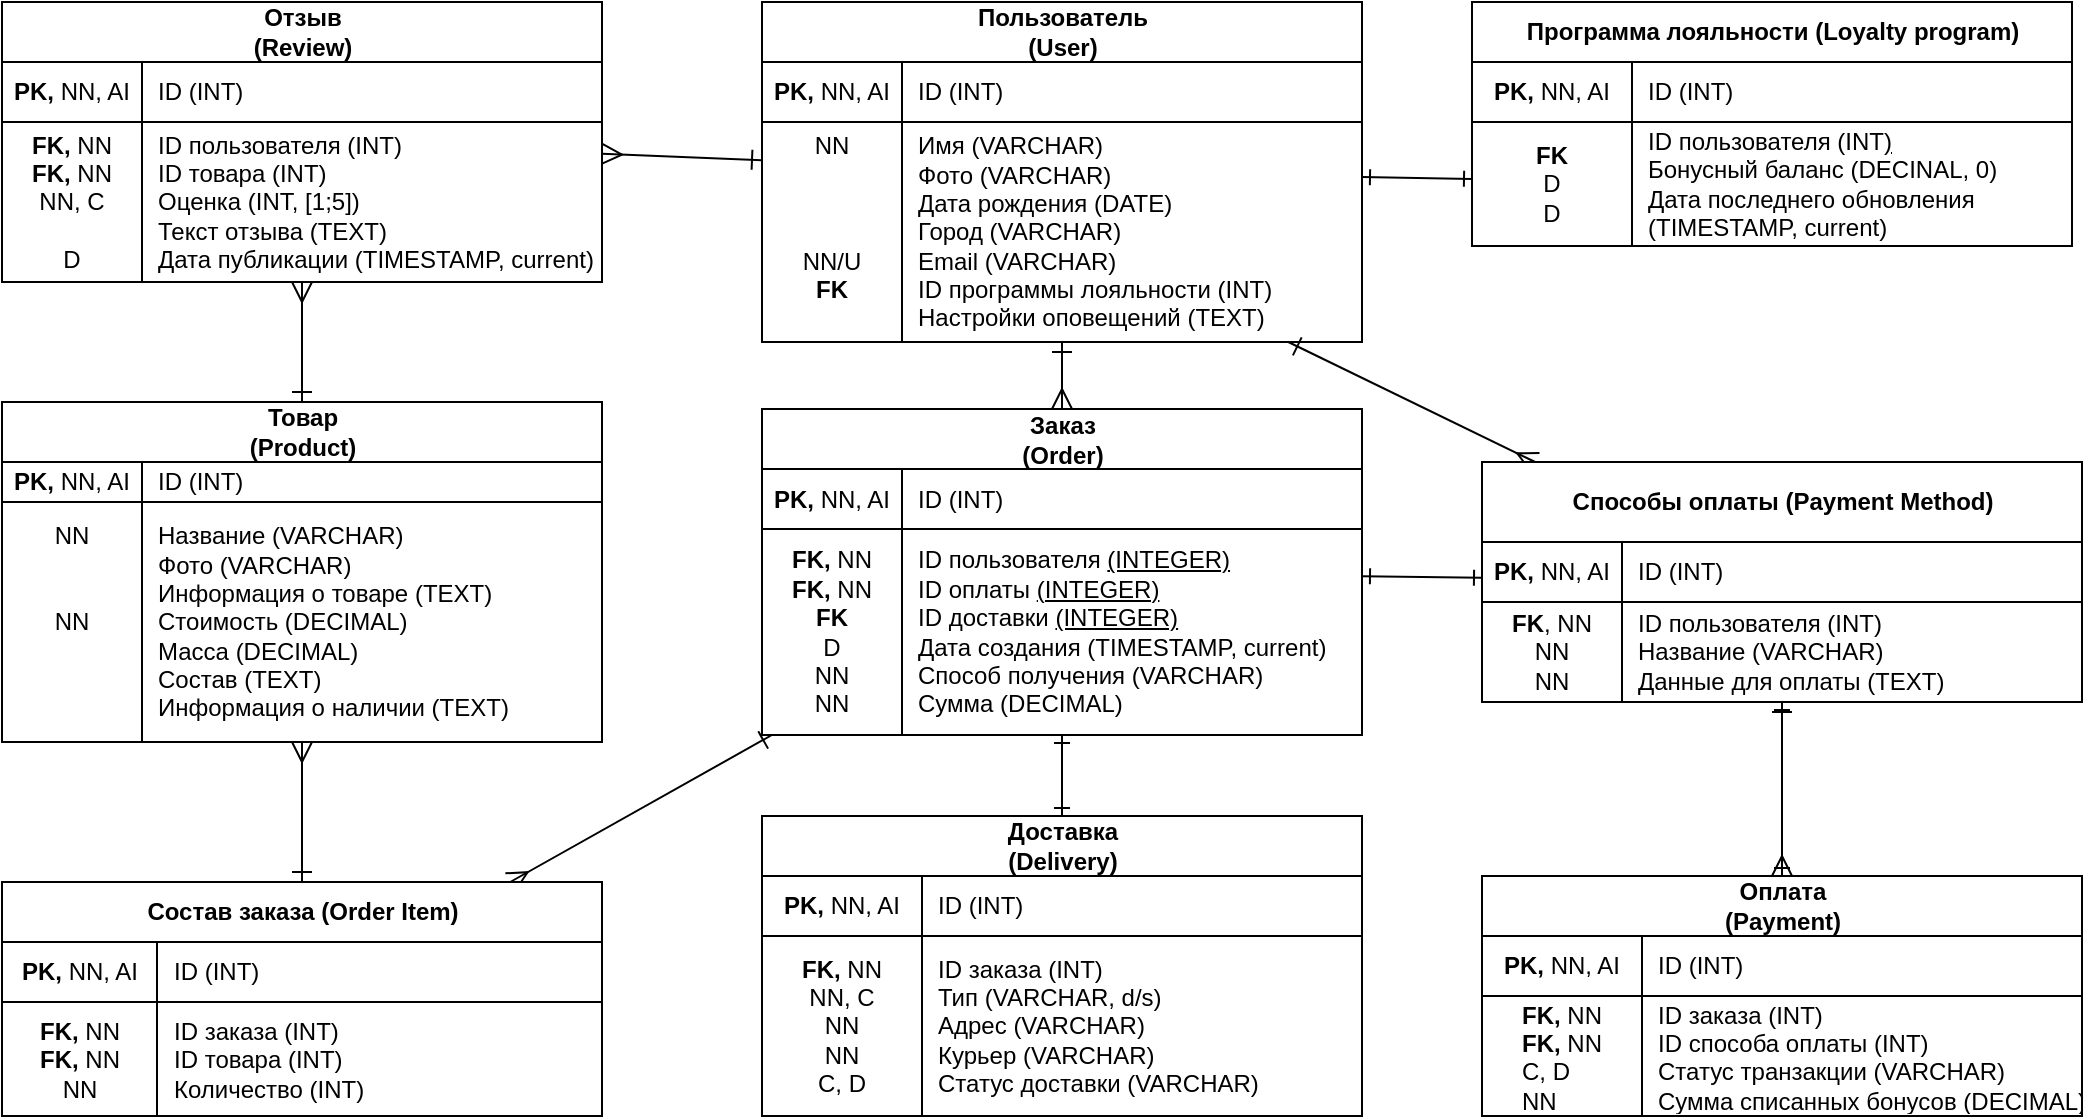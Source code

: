 <mxfile version="26.0.14">
  <diagram name="Page-1" id="PA6goV8-cNR6Mvob7BMG">
    <mxGraphModel dx="1407" dy="1812" grid="1" gridSize="10" guides="1" tooltips="1" connect="1" arrows="1" fold="1" page="1" pageScale="1" pageWidth="850" pageHeight="1100" math="0" shadow="0">
      <root>
        <mxCell id="0" />
        <mxCell id="1" parent="0" />
        <mxCell id="i-CCy0--mV5obR6uH1pO-1" style="rounded=0;orthogonalLoop=1;jettySize=auto;html=1;fontSize=12;startArrow=ERone;startFill=0;endArrow=ERone;endFill=0;" parent="1" source="i-CCy0--mV5obR6uH1pO-29" target="i-CCy0--mV5obR6uH1pO-47" edge="1">
          <mxGeometry relative="1" as="geometry" />
        </mxCell>
        <mxCell id="i-CCy0--mV5obR6uH1pO-2" style="edgeStyle=none;curved=1;rounded=0;orthogonalLoop=1;jettySize=auto;html=1;fontSize=12;startSize=8;endSize=8;startArrow=ERone;startFill=0;endArrow=ERmany;endFill=0;" parent="1" source="i-CCy0--mV5obR6uH1pO-33" target="i-CCy0--mV5obR6uH1pO-103" edge="1">
          <mxGeometry relative="1" as="geometry">
            <mxPoint x="655" y="-2" as="targetPoint" />
          </mxGeometry>
        </mxCell>
        <mxCell id="i-CCy0--mV5obR6uH1pO-21" style="edgeStyle=none;curved=1;rounded=0;orthogonalLoop=1;jettySize=auto;html=1;fontSize=12;startSize=8;endSize=8;startArrow=ERone;startFill=0;endArrow=ERmany;endFill=0;" parent="1" source="i-CCy0--mV5obR6uH1pO-29" target="i-CCy0--mV5obR6uH1pO-110" edge="1">
          <mxGeometry relative="1" as="geometry">
            <mxPoint x="530" y="-30" as="sourcePoint" />
            <mxPoint x="393" y="-87" as="targetPoint" />
          </mxGeometry>
        </mxCell>
        <mxCell id="i-CCy0--mV5obR6uH1pO-22" style="edgeStyle=none;curved=1;rounded=0;orthogonalLoop=1;jettySize=auto;html=1;fontSize=12;startSize=8;endSize=8;startArrow=ERone;startFill=0;endArrow=ERmany;endFill=0;" parent="1" source="i-CCy0--mV5obR6uH1pO-33" target="i-CCy0--mV5obR6uH1pO-56" edge="1">
          <mxGeometry relative="1" as="geometry">
            <mxPoint x="536" y="18" as="sourcePoint" />
            <mxPoint x="639" y="63" as="targetPoint" />
          </mxGeometry>
        </mxCell>
        <mxCell id="i-CCy0--mV5obR6uH1pO-23" style="edgeStyle=none;curved=1;rounded=0;orthogonalLoop=1;jettySize=auto;html=1;fontSize=12;startSize=8;endSize=8;startArrow=ERone;startFill=0;endArrow=ERmany;endFill=0;" parent="1" source="i-CCy0--mV5obR6uH1pO-82" target="i-CCy0--mV5obR6uH1pO-117" edge="1">
          <mxGeometry relative="1" as="geometry">
            <mxPoint x="492" y="4" as="sourcePoint" />
            <mxPoint x="672" y="141" as="targetPoint" />
          </mxGeometry>
        </mxCell>
        <mxCell id="i-CCy0--mV5obR6uH1pO-24" style="edgeStyle=none;curved=1;rounded=0;orthogonalLoop=1;jettySize=auto;html=1;fontSize=12;startSize=8;endSize=8;startArrow=ERone;startFill=0;endArrow=ERmany;endFill=0;" parent="1" source="i-CCy0--mV5obR6uH1pO-117" target="i-CCy0--mV5obR6uH1pO-110" edge="1">
          <mxGeometry relative="1" as="geometry">
            <mxPoint x="442.5" y="-37" as="sourcePoint" />
            <mxPoint x="622.5" y="100" as="targetPoint" />
          </mxGeometry>
        </mxCell>
        <mxCell id="i-CCy0--mV5obR6uH1pO-25" style="edgeStyle=none;curved=1;rounded=0;orthogonalLoop=1;jettySize=auto;html=1;fontSize=12;startSize=8;endSize=8;startArrow=ERone;startFill=0;endArrow=ERmany;endFill=0;" parent="1" source="i-CCy0--mV5obR6uH1pO-103" target="i-CCy0--mV5obR6uH1pO-82" edge="1">
          <mxGeometry relative="1" as="geometry">
            <mxPoint x="507" y="92" as="sourcePoint" />
            <mxPoint x="687" y="229" as="targetPoint" />
          </mxGeometry>
        </mxCell>
        <mxCell id="i-CCy0--mV5obR6uH1pO-26" style="rounded=0;orthogonalLoop=1;jettySize=auto;html=1;fontSize=12;startArrow=ERone;startFill=0;endArrow=ERone;endFill=0;" parent="1" source="i-CCy0--mV5obR6uH1pO-56" target="i-CCy0--mV5obR6uH1pO-103" edge="1">
          <mxGeometry relative="1" as="geometry">
            <mxPoint x="532" y="110.58" as="sourcePoint" />
            <mxPoint x="590" y="110.58" as="targetPoint" />
          </mxGeometry>
        </mxCell>
        <mxCell id="i-CCy0--mV5obR6uH1pO-27" style="rounded=0;orthogonalLoop=1;jettySize=auto;html=1;fontSize=12;startArrow=ERone;startFill=0;endArrow=ERone;endFill=0;" parent="1" source="i-CCy0--mV5obR6uH1pO-103" target="i-CCy0--mV5obR6uH1pO-89" edge="1">
          <mxGeometry relative="1" as="geometry">
            <mxPoint x="872" y="31" as="sourcePoint" />
            <mxPoint x="930" y="31" as="targetPoint" />
          </mxGeometry>
        </mxCell>
        <mxCell id="i-CCy0--mV5obR6uH1pO-28" style="edgeStyle=none;curved=1;rounded=0;orthogonalLoop=1;jettySize=auto;html=1;fontSize=12;startSize=8;endSize=8;startArrow=ERone;startFill=0;endArrow=ERmany;endFill=0;" parent="1" source="i-CCy0--mV5obR6uH1pO-56" target="i-CCy0--mV5obR6uH1pO-96" edge="1">
          <mxGeometry relative="1" as="geometry">
            <mxPoint x="495" y="170" as="sourcePoint" />
            <mxPoint x="675" y="307" as="targetPoint" />
          </mxGeometry>
        </mxCell>
        <mxCell id="i-CCy0--mV5obR6uH1pO-29" value="&lt;span style=&quot;white-space: normal;&quot;&gt;Пользователь (User)&lt;/span&gt;" style="shape=table;startSize=30;container=1;collapsible=1;childLayout=tableLayout;fixedRows=1;rowLines=0;fontStyle=1;align=center;resizeLast=1;html=1;" parent="1" vertex="1">
          <mxGeometry x="480" y="-380" width="300" height="170" as="geometry">
            <mxRectangle x="500" y="-250" width="160" height="30" as="alternateBounds" />
          </mxGeometry>
        </mxCell>
        <mxCell id="i-CCy0--mV5obR6uH1pO-30" value="" style="shape=tableRow;horizontal=0;startSize=0;swimlaneHead=0;swimlaneBody=0;fillColor=none;collapsible=0;dropTarget=0;points=[[0,0.5],[1,0.5]];portConstraint=eastwest;top=0;left=0;right=0;bottom=1;" parent="i-CCy0--mV5obR6uH1pO-29" vertex="1">
          <mxGeometry y="30" width="300" height="30" as="geometry" />
        </mxCell>
        <mxCell id="i-CCy0--mV5obR6uH1pO-31" value="PK,&amp;nbsp;&lt;span style=&quot;font-weight: 400;&quot;&gt;NN, AI&lt;/span&gt;" style="shape=partialRectangle;connectable=0;fillColor=none;top=0;left=0;bottom=0;right=0;fontStyle=1;overflow=hidden;whiteSpace=wrap;html=1;" parent="i-CCy0--mV5obR6uH1pO-30" vertex="1">
          <mxGeometry width="70" height="30" as="geometry">
            <mxRectangle width="70" height="30" as="alternateBounds" />
          </mxGeometry>
        </mxCell>
        <mxCell id="i-CCy0--mV5obR6uH1pO-32" value="&lt;span style=&quot;font-weight: 400; white-space: nowrap;&quot;&gt;ID (INT)&lt;/span&gt;" style="shape=partialRectangle;connectable=0;fillColor=none;top=0;left=0;bottom=0;right=0;align=left;spacingLeft=6;fontStyle=1;overflow=hidden;whiteSpace=wrap;html=1;" parent="i-CCy0--mV5obR6uH1pO-30" vertex="1">
          <mxGeometry x="70" width="230" height="30" as="geometry">
            <mxRectangle width="230" height="30" as="alternateBounds" />
          </mxGeometry>
        </mxCell>
        <mxCell id="i-CCy0--mV5obR6uH1pO-33" value="" style="shape=tableRow;horizontal=0;startSize=0;swimlaneHead=0;swimlaneBody=0;fillColor=none;collapsible=0;dropTarget=0;points=[[0,0.5],[1,0.5]];portConstraint=eastwest;top=0;left=0;right=0;bottom=0;" parent="i-CCy0--mV5obR6uH1pO-29" vertex="1">
          <mxGeometry y="60" width="300" height="110" as="geometry" />
        </mxCell>
        <mxCell id="i-CCy0--mV5obR6uH1pO-34" value="&lt;div&gt;NN&lt;/div&gt;&lt;div&gt;&lt;br&gt;&lt;/div&gt;&lt;div&gt;&lt;br&gt;&lt;/div&gt;&lt;div&gt;&lt;br&gt;&lt;/div&gt;&lt;div&gt;NN/U&lt;/div&gt;&lt;div&gt;&lt;b&gt;FK&lt;/b&gt;&lt;/div&gt;&lt;div&gt;&lt;br&gt;&lt;/div&gt;" style="shape=partialRectangle;connectable=0;fillColor=none;top=0;left=0;bottom=0;right=0;editable=1;overflow=hidden;whiteSpace=wrap;html=1;" parent="i-CCy0--mV5obR6uH1pO-33" vertex="1">
          <mxGeometry width="70" height="110" as="geometry">
            <mxRectangle width="70" height="110" as="alternateBounds" />
          </mxGeometry>
        </mxCell>
        <mxCell id="i-CCy0--mV5obR6uH1pO-35" value="&lt;div style=&quot;white-space: nowrap;&quot;&gt;Имя (VARCHAR)&lt;/div&gt;&lt;div style=&quot;white-space: nowrap;&quot;&gt;Фото (VARCHAR)&lt;/div&gt;&lt;div style=&quot;white-space: nowrap;&quot;&gt;Дата рождения (DATE)&lt;/div&gt;&lt;div style=&quot;white-space: nowrap;&quot;&gt;Город (VARCHAR)&lt;/div&gt;&lt;div style=&quot;white-space: nowrap;&quot;&gt;Email (VARCHAR)&lt;/div&gt;&lt;div style=&quot;white-space: nowrap;&quot;&gt;ID программы лояльности (INT)&lt;/div&gt;&lt;div style=&quot;white-space: nowrap;&quot;&gt;Настройки оповещений (TEXT)&lt;br&gt;&lt;/div&gt;" style="shape=partialRectangle;connectable=0;fillColor=none;top=0;left=0;bottom=0;right=0;align=left;spacingLeft=6;overflow=hidden;whiteSpace=wrap;html=1;" parent="i-CCy0--mV5obR6uH1pO-33" vertex="1">
          <mxGeometry x="70" width="230" height="110" as="geometry">
            <mxRectangle width="230" height="110" as="alternateBounds" />
          </mxGeometry>
        </mxCell>
        <mxCell id="i-CCy0--mV5obR6uH1pO-43" value="&lt;b&gt;Программа лояльности (Loyalty program)&lt;/b&gt;" style="shape=table;startSize=30;container=1;collapsible=1;childLayout=tableLayout;fixedRows=1;rowLines=0;align=center;resizeLast=1;html=1;" parent="1" vertex="1">
          <mxGeometry x="835" y="-380" width="300" height="122" as="geometry">
            <mxRectangle x="750" y="-340" width="290" height="30" as="alternateBounds" />
          </mxGeometry>
        </mxCell>
        <mxCell id="i-CCy0--mV5obR6uH1pO-44" value="" style="shape=tableRow;horizontal=0;startSize=0;swimlaneHead=0;swimlaneBody=0;fillColor=none;collapsible=0;dropTarget=0;points=[[0,0.5],[1,0.5]];portConstraint=eastwest;top=0;left=0;right=0;bottom=1;" parent="i-CCy0--mV5obR6uH1pO-43" vertex="1">
          <mxGeometry y="30" width="300" height="30" as="geometry" />
        </mxCell>
        <mxCell id="i-CCy0--mV5obR6uH1pO-45" value="PK,&amp;nbsp;&lt;span style=&quot;font-weight: 400;&quot;&gt;NN, AI&lt;/span&gt;" style="shape=partialRectangle;connectable=0;fillColor=none;top=0;left=0;bottom=0;right=0;fontStyle=1;overflow=hidden;whiteSpace=wrap;html=1;" parent="i-CCy0--mV5obR6uH1pO-44" vertex="1">
          <mxGeometry width="80.0" height="30" as="geometry">
            <mxRectangle width="80.0" height="30" as="alternateBounds" />
          </mxGeometry>
        </mxCell>
        <mxCell id="i-CCy0--mV5obR6uH1pO-46" value="&lt;span style=&quot;font-weight: 400; white-space: nowrap;&quot;&gt;ID (INT)&lt;/span&gt;" style="shape=partialRectangle;connectable=0;fillColor=none;top=0;left=0;bottom=0;right=0;align=left;spacingLeft=6;fontStyle=1;overflow=hidden;whiteSpace=wrap;html=1;" parent="i-CCy0--mV5obR6uH1pO-44" vertex="1">
          <mxGeometry x="80.0" width="220.0" height="30" as="geometry">
            <mxRectangle width="220.0" height="30" as="alternateBounds" />
          </mxGeometry>
        </mxCell>
        <mxCell id="i-CCy0--mV5obR6uH1pO-47" value="" style="shape=tableRow;horizontal=0;startSize=0;swimlaneHead=0;swimlaneBody=0;fillColor=none;collapsible=0;dropTarget=0;points=[[0,0.5],[1,0.5]];portConstraint=eastwest;top=0;left=0;right=0;bottom=0;" parent="i-CCy0--mV5obR6uH1pO-43" vertex="1">
          <mxGeometry y="60" width="300" height="62" as="geometry" />
        </mxCell>
        <mxCell id="i-CCy0--mV5obR6uH1pO-48" value="&lt;b&gt;FK&lt;/b&gt;&lt;div&gt;D&lt;/div&gt;&lt;div&gt;D&lt;/div&gt;" style="shape=partialRectangle;connectable=0;fillColor=none;top=0;left=0;bottom=0;right=0;editable=1;overflow=hidden;whiteSpace=wrap;html=1;" parent="i-CCy0--mV5obR6uH1pO-47" vertex="1">
          <mxGeometry width="80.0" height="62" as="geometry">
            <mxRectangle width="80.0" height="62" as="alternateBounds" />
          </mxGeometry>
        </mxCell>
        <mxCell id="i-CCy0--mV5obR6uH1pO-49" value="&lt;span style=&quot;white-space: nowrap;&quot;&gt;ID пользователя&amp;nbsp;&lt;/span&gt;&lt;span style=&quot;white-space: nowrap;&quot;&gt;(INT&lt;/span&gt;&lt;span style=&quot;white-space: nowrap; text-decoration: underline;&quot;&gt;)&lt;/span&gt;&lt;br style=&quot;white-space: nowrap;&quot;&gt;&lt;span style=&quot;white-space: nowrap;&quot;&gt;Бонусный баланс (DECINAL, 0)&lt;/span&gt;&lt;br style=&quot;white-space: nowrap;&quot;&gt;&lt;span style=&quot;white-space: nowrap;&quot;&gt;Дата последнего обновления&amp;nbsp;&lt;/span&gt;&lt;div&gt;&lt;span style=&quot;white-space: nowrap;&quot;&gt;(TIMESTAMP&lt;/span&gt;&lt;span style=&quot;white-space: nowrap;&quot;&gt;, current)&lt;/span&gt;&lt;/div&gt;" style="shape=partialRectangle;connectable=0;fillColor=none;top=0;left=0;bottom=0;right=0;align=left;spacingLeft=6;overflow=hidden;whiteSpace=wrap;html=1;" parent="i-CCy0--mV5obR6uH1pO-47" vertex="1">
          <mxGeometry x="80.0" width="220.0" height="62" as="geometry">
            <mxRectangle width="220.0" height="62" as="alternateBounds" />
          </mxGeometry>
        </mxCell>
        <mxCell id="i-CCy0--mV5obR6uH1pO-82" value="&lt;b&gt;Состав заказа (Order Item)&lt;/b&gt;" style="shape=table;startSize=30;container=1;collapsible=1;childLayout=tableLayout;fixedRows=1;rowLines=0;align=center;resizeLast=1;html=1;fontStyle=0" parent="1" vertex="1">
          <mxGeometry x="100" y="60" width="300" height="117" as="geometry">
            <mxRectangle x="232.5" y="233" width="200" height="30" as="alternateBounds" />
          </mxGeometry>
        </mxCell>
        <mxCell id="i-CCy0--mV5obR6uH1pO-83" value="" style="shape=tableRow;horizontal=0;startSize=0;swimlaneHead=0;swimlaneBody=0;fillColor=none;collapsible=0;dropTarget=0;points=[[0,0.5],[1,0.5]];portConstraint=eastwest;top=0;left=0;right=0;bottom=1;" parent="i-CCy0--mV5obR6uH1pO-82" vertex="1">
          <mxGeometry y="30" width="300" height="30" as="geometry" />
        </mxCell>
        <mxCell id="i-CCy0--mV5obR6uH1pO-84" value="PK, &lt;span style=&quot;font-weight: normal;&quot;&gt;NN, AI&lt;/span&gt;" style="shape=partialRectangle;connectable=0;fillColor=none;top=0;left=0;bottom=0;right=0;fontStyle=1;overflow=hidden;whiteSpace=wrap;html=1;" parent="i-CCy0--mV5obR6uH1pO-83" vertex="1">
          <mxGeometry width="77.5" height="30" as="geometry">
            <mxRectangle width="77.5" height="30" as="alternateBounds" />
          </mxGeometry>
        </mxCell>
        <mxCell id="i-CCy0--mV5obR6uH1pO-85" value="&lt;span style=&quot;font-weight: 400; white-space: nowrap;&quot;&gt;ID (INT)&lt;/span&gt;" style="shape=partialRectangle;connectable=0;fillColor=none;top=0;left=0;bottom=0;right=0;align=left;spacingLeft=6;fontStyle=1;overflow=hidden;whiteSpace=wrap;html=1;" parent="i-CCy0--mV5obR6uH1pO-83" vertex="1">
          <mxGeometry x="77.5" width="222.5" height="30" as="geometry">
            <mxRectangle width="222.5" height="30" as="alternateBounds" />
          </mxGeometry>
        </mxCell>
        <mxCell id="i-CCy0--mV5obR6uH1pO-86" value="" style="shape=tableRow;horizontal=0;startSize=0;swimlaneHead=0;swimlaneBody=0;fillColor=none;collapsible=0;dropTarget=0;points=[[0,0.5],[1,0.5]];portConstraint=eastwest;top=0;left=0;right=0;bottom=0;fontStyle=4" parent="i-CCy0--mV5obR6uH1pO-82" vertex="1">
          <mxGeometry y="60" width="300" height="57" as="geometry" />
        </mxCell>
        <mxCell id="i-CCy0--mV5obR6uH1pO-87" value="&lt;b&gt;FK, &lt;/b&gt;NN&lt;div&gt;&lt;b&gt;FK, &lt;/b&gt;NN&lt;/div&gt;&lt;div&gt;NN&lt;/div&gt;" style="shape=partialRectangle;connectable=0;fillColor=none;top=0;left=0;bottom=0;right=0;editable=1;overflow=hidden;whiteSpace=wrap;html=1;" parent="i-CCy0--mV5obR6uH1pO-86" vertex="1">
          <mxGeometry width="77.5" height="57" as="geometry">
            <mxRectangle width="77.5" height="57" as="alternateBounds" />
          </mxGeometry>
        </mxCell>
        <mxCell id="i-CCy0--mV5obR6uH1pO-88" value="&lt;span style=&quot;white-space: nowrap;&quot;&gt;ID заказа&amp;nbsp;&lt;/span&gt;&lt;span style=&quot;white-space: nowrap;&quot;&gt;(INT)&lt;/span&gt;&lt;div&gt;&lt;span style=&quot;white-space: nowrap;&quot;&gt;ID товара&amp;nbsp;&lt;/span&gt;&lt;span style=&quot;white-space: nowrap;&quot;&gt;(INT)&lt;/span&gt;&lt;br style=&quot;white-space: nowrap;&quot;&gt;&lt;span style=&quot;white-space: nowrap;&quot;&gt;Количество (INT)&lt;/span&gt;&lt;/div&gt;" style="shape=partialRectangle;connectable=0;fillColor=none;top=0;left=0;bottom=0;right=0;align=left;spacingLeft=6;overflow=hidden;whiteSpace=wrap;html=1;fontStyle=0" parent="i-CCy0--mV5obR6uH1pO-86" vertex="1">
          <mxGeometry x="77.5" width="222.5" height="57" as="geometry">
            <mxRectangle width="222.5" height="57" as="alternateBounds" />
          </mxGeometry>
        </mxCell>
        <mxCell id="i-CCy0--mV5obR6uH1pO-96" value="&lt;span style=&quot;white-space: normal;&quot;&gt;Оплата (Payment)&lt;/span&gt;" style="shape=table;startSize=30;container=1;collapsible=1;childLayout=tableLayout;fixedRows=1;rowLines=0;fontStyle=1;align=center;resizeLast=1;html=1;" parent="1" vertex="1">
          <mxGeometry x="840" y="57" width="300" height="120" as="geometry" />
        </mxCell>
        <mxCell id="i-CCy0--mV5obR6uH1pO-97" value="" style="shape=tableRow;horizontal=0;startSize=0;swimlaneHead=0;swimlaneBody=0;fillColor=none;collapsible=0;dropTarget=0;points=[[0,0.5],[1,0.5]];portConstraint=eastwest;top=0;left=0;right=0;bottom=1;" parent="i-CCy0--mV5obR6uH1pO-96" vertex="1">
          <mxGeometry y="30" width="300" height="30" as="geometry" />
        </mxCell>
        <mxCell id="i-CCy0--mV5obR6uH1pO-98" value="PK,&amp;nbsp;&lt;span style=&quot;font-weight: 400;&quot;&gt;NN, AI&lt;/span&gt;" style="shape=partialRectangle;connectable=0;fillColor=none;top=0;left=0;bottom=0;right=0;fontStyle=1;overflow=hidden;whiteSpace=wrap;html=1;" parent="i-CCy0--mV5obR6uH1pO-97" vertex="1">
          <mxGeometry width="80" height="30" as="geometry">
            <mxRectangle width="80" height="30" as="alternateBounds" />
          </mxGeometry>
        </mxCell>
        <mxCell id="i-CCy0--mV5obR6uH1pO-99" value="&lt;span style=&quot;font-weight: 400; white-space: nowrap;&quot;&gt;ID (INT)&lt;/span&gt;" style="shape=partialRectangle;connectable=0;fillColor=none;top=0;left=0;bottom=0;right=0;align=left;spacingLeft=6;fontStyle=1;overflow=hidden;whiteSpace=wrap;html=1;" parent="i-CCy0--mV5obR6uH1pO-97" vertex="1">
          <mxGeometry x="80" width="220" height="30" as="geometry">
            <mxRectangle width="220" height="30" as="alternateBounds" />
          </mxGeometry>
        </mxCell>
        <mxCell id="i-CCy0--mV5obR6uH1pO-100" value="" style="shape=tableRow;horizontal=0;startSize=0;swimlaneHead=0;swimlaneBody=0;fillColor=none;collapsible=0;dropTarget=0;points=[[0,0.5],[1,0.5]];portConstraint=eastwest;top=0;left=0;right=0;bottom=0;" parent="i-CCy0--mV5obR6uH1pO-96" vertex="1">
          <mxGeometry y="60" width="300" height="60" as="geometry" />
        </mxCell>
        <mxCell id="i-CCy0--mV5obR6uH1pO-101" value="&lt;div style=&quot;text-align: left;&quot;&gt;&lt;font color=&quot;#000000&quot;&gt;&lt;span style=&quot;caret-color: rgb(0, 0, 0); text-wrap-mode: nowrap;&quot;&gt;&lt;b&gt;FK, &lt;/b&gt;NN&lt;/span&gt;&lt;/font&gt;&lt;/div&gt;&lt;div style=&quot;text-align: left;&quot;&gt;&lt;font color=&quot;#000000&quot;&gt;&lt;span style=&quot;caret-color: rgb(0, 0, 0); text-wrap-mode: nowrap;&quot;&gt;&lt;b&gt;FK, &lt;/b&gt;NN&lt;/span&gt;&lt;/font&gt;&lt;/div&gt;&lt;div style=&quot;text-align: left;&quot;&gt;&lt;font color=&quot;#000000&quot;&gt;&lt;span style=&quot;caret-color: rgb(0, 0, 0); text-wrap-mode: nowrap;&quot;&gt;C, D&lt;/span&gt;&lt;/font&gt;&lt;/div&gt;&lt;div style=&quot;text-align: left;&quot;&gt;&lt;font color=&quot;#000000&quot;&gt;&lt;span style=&quot;caret-color: rgb(0, 0, 0); text-wrap-mode: nowrap;&quot;&gt;NN&lt;/span&gt;&lt;/font&gt;&lt;/div&gt;" style="shape=partialRectangle;connectable=0;fillColor=none;top=0;left=0;bottom=0;right=0;editable=1;overflow=hidden;whiteSpace=wrap;html=1;fontStyle=0" parent="i-CCy0--mV5obR6uH1pO-100" vertex="1">
          <mxGeometry width="80" height="60" as="geometry">
            <mxRectangle width="80" height="60" as="alternateBounds" />
          </mxGeometry>
        </mxCell>
        <mxCell id="i-CCy0--mV5obR6uH1pO-102" value="&lt;span style=&quot;white-space: nowrap;&quot;&gt;ID заказа&amp;nbsp;&lt;/span&gt;&lt;span style=&quot;white-space: nowrap;&quot;&gt;(INT)&lt;/span&gt;&lt;br style=&quot;white-space: nowrap;&quot;&gt;&lt;span style=&quot;white-space: nowrap;&quot;&gt;ID способа оплаты&amp;nbsp;&lt;/span&gt;&lt;span style=&quot;white-space: nowrap;&quot;&gt;(INT)&lt;/span&gt;&lt;br style=&quot;white-space: nowrap;&quot;&gt;&lt;span style=&quot;white-space: nowrap;&quot;&gt;Статус транзакции (VARCHAR)&lt;/span&gt;&lt;br style=&quot;white-space: nowrap;&quot;&gt;&lt;span style=&quot;white-space: nowrap;&quot;&gt;Сумма списанных бонусов (DECIMAL)&lt;/span&gt;" style="shape=partialRectangle;connectable=0;fillColor=none;top=0;left=0;bottom=0;right=0;align=left;spacingLeft=6;overflow=hidden;whiteSpace=wrap;html=1;fontStyle=0" parent="i-CCy0--mV5obR6uH1pO-100" vertex="1">
          <mxGeometry x="80" width="220" height="60" as="geometry">
            <mxRectangle width="220" height="60" as="alternateBounds" />
          </mxGeometry>
        </mxCell>
        <mxCell id="i-CCy0--mV5obR6uH1pO-103" value="&lt;span style=&quot;white-space: normal;&quot;&gt;Заказ (Order)&lt;/span&gt;" style="shape=table;startSize=30;container=1;collapsible=1;childLayout=tableLayout;fixedRows=1;rowLines=0;fontStyle=1;align=center;resizeLast=1;html=1;" parent="1" vertex="1">
          <mxGeometry x="480" y="-176.5" width="300" height="163" as="geometry">
            <mxRectangle x="460" y="-42.5" width="120" height="30" as="alternateBounds" />
          </mxGeometry>
        </mxCell>
        <mxCell id="i-CCy0--mV5obR6uH1pO-104" value="" style="shape=tableRow;horizontal=0;startSize=0;swimlaneHead=0;swimlaneBody=0;fillColor=none;collapsible=0;dropTarget=0;points=[[0,0.5],[1,0.5]];portConstraint=eastwest;top=0;left=0;right=0;bottom=1;" parent="i-CCy0--mV5obR6uH1pO-103" vertex="1">
          <mxGeometry y="30" width="300" height="30" as="geometry" />
        </mxCell>
        <mxCell id="i-CCy0--mV5obR6uH1pO-105" value="PK,&amp;nbsp;&lt;span style=&quot;font-weight: 400;&quot;&gt;NN, AI&lt;/span&gt;" style="shape=partialRectangle;connectable=0;fillColor=none;top=0;left=0;bottom=0;right=0;fontStyle=1;overflow=hidden;whiteSpace=wrap;html=1;" parent="i-CCy0--mV5obR6uH1pO-104" vertex="1">
          <mxGeometry width="70" height="30" as="geometry">
            <mxRectangle width="70" height="30" as="alternateBounds" />
          </mxGeometry>
        </mxCell>
        <mxCell id="i-CCy0--mV5obR6uH1pO-106" value="&lt;span style=&quot;font-weight: 400; white-space: nowrap;&quot;&gt;ID (INT)&lt;/span&gt;" style="shape=partialRectangle;connectable=0;fillColor=none;top=0;left=0;bottom=0;right=0;align=left;spacingLeft=6;fontStyle=1;overflow=hidden;whiteSpace=wrap;html=1;" parent="i-CCy0--mV5obR6uH1pO-104" vertex="1">
          <mxGeometry x="70" width="230" height="30" as="geometry">
            <mxRectangle width="230" height="30" as="alternateBounds" />
          </mxGeometry>
        </mxCell>
        <mxCell id="i-CCy0--mV5obR6uH1pO-107" value="" style="shape=tableRow;horizontal=0;startSize=0;swimlaneHead=0;swimlaneBody=0;fillColor=none;collapsible=0;dropTarget=0;points=[[0,0.5],[1,0.5]];portConstraint=eastwest;top=0;left=0;right=0;bottom=0;" parent="i-CCy0--mV5obR6uH1pO-103" vertex="1">
          <mxGeometry y="60" width="300" height="103" as="geometry" />
        </mxCell>
        <mxCell id="i-CCy0--mV5obR6uH1pO-108" value="&lt;b&gt;FK, &lt;/b&gt;NN&lt;div&gt;&lt;b&gt;FK, &lt;/b&gt;NN&lt;/div&gt;&lt;div&gt;&lt;b&gt;FK&lt;/b&gt;&lt;/div&gt;&lt;div&gt;D&lt;/div&gt;&lt;div&gt;NN&lt;/div&gt;&lt;div&gt;NN&lt;/div&gt;" style="shape=partialRectangle;connectable=0;fillColor=none;top=0;left=0;bottom=0;right=0;editable=1;overflow=hidden;whiteSpace=wrap;html=1;" parent="i-CCy0--mV5obR6uH1pO-107" vertex="1">
          <mxGeometry width="70" height="103" as="geometry">
            <mxRectangle width="70" height="103" as="alternateBounds" />
          </mxGeometry>
        </mxCell>
        <mxCell id="i-CCy0--mV5obR6uH1pO-109" value="&lt;span style=&quot;white-space: nowrap;&quot;&gt;ID пользователя&amp;nbsp;&lt;/span&gt;&lt;span style=&quot;white-space: nowrap; text-decoration: underline;&quot;&gt;(INTEGER)&lt;/span&gt;&lt;div style=&quot;white-space: nowrap;&quot;&gt;ID оплаты&amp;nbsp;&lt;span style=&quot;text-decoration: underline;&quot;&gt;(INTEGER)&lt;/span&gt;&lt;/div&gt;&lt;div style=&quot;white-space: nowrap;&quot;&gt;ID доставки&amp;nbsp;&lt;span style=&quot;text-decoration: underline;&quot;&gt;(INTEGER)&lt;/span&gt;&lt;br&gt;Дата создания (TIMESTAMP, current)&lt;br&gt;Способ получения (VARCHAR)&lt;br&gt;Сумма (DECIMAL)&lt;/div&gt;" style="shape=partialRectangle;connectable=0;fillColor=none;top=0;left=0;bottom=0;right=0;align=left;spacingLeft=6;overflow=hidden;whiteSpace=wrap;html=1;" parent="i-CCy0--mV5obR6uH1pO-107" vertex="1">
          <mxGeometry x="70" width="230" height="103" as="geometry">
            <mxRectangle width="230" height="103" as="alternateBounds" />
          </mxGeometry>
        </mxCell>
        <mxCell id="i-CCy0--mV5obR6uH1pO-110" value="&lt;span style=&quot;white-space: normal;&quot;&gt;Отзыв (Review)&lt;/span&gt;" style="shape=table;startSize=30;container=1;collapsible=1;childLayout=tableLayout;fixedRows=1;rowLines=0;fontStyle=1;align=center;resizeLast=1;html=1;" parent="1" vertex="1">
          <mxGeometry x="100" y="-380" width="300" height="140" as="geometry">
            <mxRectangle x="70" y="-310" width="130" height="30" as="alternateBounds" />
          </mxGeometry>
        </mxCell>
        <mxCell id="i-CCy0--mV5obR6uH1pO-111" value="" style="shape=tableRow;horizontal=0;startSize=0;swimlaneHead=0;swimlaneBody=0;fillColor=none;collapsible=0;dropTarget=0;points=[[0,0.5],[1,0.5]];portConstraint=eastwest;top=0;left=0;right=0;bottom=1;fontStyle=0" parent="i-CCy0--mV5obR6uH1pO-110" vertex="1">
          <mxGeometry y="30" width="300" height="30" as="geometry" />
        </mxCell>
        <mxCell id="i-CCy0--mV5obR6uH1pO-112" value="PK, &lt;span style=&quot;font-weight: 400;&quot;&gt;NN, AI&lt;/span&gt;" style="shape=partialRectangle;connectable=0;fillColor=none;top=0;left=0;bottom=0;right=0;fontStyle=1;overflow=hidden;whiteSpace=wrap;html=1;" parent="i-CCy0--mV5obR6uH1pO-111" vertex="1">
          <mxGeometry width="70" height="30" as="geometry">
            <mxRectangle width="70" height="30" as="alternateBounds" />
          </mxGeometry>
        </mxCell>
        <mxCell id="i-CCy0--mV5obR6uH1pO-113" value="&lt;span style=&quot;font-weight: 400; white-space: nowrap;&quot;&gt;ID (INT)&lt;/span&gt;" style="shape=partialRectangle;connectable=0;fillColor=none;top=0;left=0;bottom=0;right=0;align=left;spacingLeft=6;fontStyle=1;overflow=hidden;whiteSpace=wrap;html=1;" parent="i-CCy0--mV5obR6uH1pO-111" vertex="1">
          <mxGeometry x="70" width="230" height="30" as="geometry">
            <mxRectangle width="230" height="30" as="alternateBounds" />
          </mxGeometry>
        </mxCell>
        <mxCell id="i-CCy0--mV5obR6uH1pO-114" value="" style="shape=tableRow;horizontal=0;startSize=0;swimlaneHead=0;swimlaneBody=0;fillColor=none;collapsible=0;dropTarget=0;points=[[0,0.5],[1,0.5]];portConstraint=eastwest;top=0;left=0;right=0;bottom=0;" parent="i-CCy0--mV5obR6uH1pO-110" vertex="1">
          <mxGeometry y="60" width="300" height="80" as="geometry" />
        </mxCell>
        <mxCell id="i-CCy0--mV5obR6uH1pO-115" value="&lt;b&gt;FK, &lt;/b&gt;NN&lt;div&gt;&lt;b&gt;FK, &lt;/b&gt;NN&lt;/div&gt;&lt;div&gt;NN, С&lt;/div&gt;&lt;div&gt;&lt;br&gt;&lt;/div&gt;&lt;div&gt;D&lt;/div&gt;" style="shape=partialRectangle;connectable=0;fillColor=none;top=0;left=0;bottom=0;right=0;editable=1;overflow=hidden;whiteSpace=wrap;html=1;" parent="i-CCy0--mV5obR6uH1pO-114" vertex="1">
          <mxGeometry width="70" height="80" as="geometry">
            <mxRectangle width="70" height="80" as="alternateBounds" />
          </mxGeometry>
        </mxCell>
        <mxCell id="i-CCy0--mV5obR6uH1pO-116" value="&lt;span style=&quot;white-space: nowrap;&quot;&gt;ID пользователя&amp;nbsp;&lt;/span&gt;&lt;span style=&quot;white-space: nowrap;&quot;&gt;(INT)&lt;/span&gt;&lt;br style=&quot;white-space: nowrap;&quot;&gt;&lt;span style=&quot;white-space: nowrap;&quot;&gt;ID товара&amp;nbsp;&lt;/span&gt;&lt;span style=&quot;white-space: nowrap;&quot;&gt;(INT)&lt;/span&gt;&lt;br style=&quot;white-space: nowrap;&quot;&gt;&lt;span style=&quot;white-space: nowrap;&quot;&gt;Оценка (INT, [1;5])&lt;/span&gt;&lt;br style=&quot;white-space: nowrap;&quot;&gt;&lt;span style=&quot;white-space: nowrap;&quot;&gt;Текст отзыва (TEXT)&lt;/span&gt;&lt;br style=&quot;white-space: nowrap;&quot;&gt;&lt;span style=&quot;white-space: nowrap;&quot;&gt;Дата публикации (TIMESTAMP, current)&lt;/span&gt;" style="shape=partialRectangle;connectable=0;fillColor=none;top=0;left=0;bottom=0;right=0;align=left;spacingLeft=6;overflow=hidden;whiteSpace=wrap;html=1;fontStyle=0" parent="i-CCy0--mV5obR6uH1pO-114" vertex="1">
          <mxGeometry x="70" width="230" height="80" as="geometry">
            <mxRectangle width="230" height="80" as="alternateBounds" />
          </mxGeometry>
        </mxCell>
        <mxCell id="i-CCy0--mV5obR6uH1pO-117" value="&lt;span style=&quot;white-space: normal;&quot;&gt;Товар (Product)&lt;/span&gt;" style="shape=table;startSize=30;container=1;collapsible=1;childLayout=tableLayout;fixedRows=1;rowLines=0;fontStyle=1;align=center;resizeLast=1;html=1;" parent="1" vertex="1">
          <mxGeometry x="100" y="-180" width="300" height="170" as="geometry">
            <mxRectangle x="130" y="-110" width="130" height="30" as="alternateBounds" />
          </mxGeometry>
        </mxCell>
        <mxCell id="i-CCy0--mV5obR6uH1pO-118" value="" style="shape=tableRow;horizontal=0;startSize=0;swimlaneHead=0;swimlaneBody=0;fillColor=none;collapsible=0;dropTarget=0;points=[[0,0.5],[1,0.5]];portConstraint=eastwest;top=0;left=0;right=0;bottom=1;" parent="i-CCy0--mV5obR6uH1pO-117" vertex="1">
          <mxGeometry y="30" width="300" height="20" as="geometry" />
        </mxCell>
        <mxCell id="i-CCy0--mV5obR6uH1pO-119" value="PK,&amp;nbsp;&lt;span style=&quot;font-weight: 400;&quot;&gt;NN, AI&lt;/span&gt;" style="shape=partialRectangle;connectable=0;fillColor=none;top=0;left=0;bottom=0;right=0;fontStyle=1;overflow=hidden;whiteSpace=wrap;html=1;" parent="i-CCy0--mV5obR6uH1pO-118" vertex="1">
          <mxGeometry width="70" height="20" as="geometry">
            <mxRectangle width="70" height="20" as="alternateBounds" />
          </mxGeometry>
        </mxCell>
        <mxCell id="i-CCy0--mV5obR6uH1pO-120" value="&lt;span style=&quot;font-weight: 400; white-space: nowrap;&quot;&gt;ID (INT)&lt;/span&gt;" style="shape=partialRectangle;connectable=0;fillColor=none;top=0;left=0;bottom=0;right=0;align=left;spacingLeft=6;fontStyle=1;overflow=hidden;whiteSpace=wrap;html=1;" parent="i-CCy0--mV5obR6uH1pO-118" vertex="1">
          <mxGeometry x="70" width="230" height="20" as="geometry">
            <mxRectangle width="230" height="20" as="alternateBounds" />
          </mxGeometry>
        </mxCell>
        <mxCell id="i-CCy0--mV5obR6uH1pO-121" value="" style="shape=tableRow;horizontal=0;startSize=0;swimlaneHead=0;swimlaneBody=0;fillColor=none;collapsible=0;dropTarget=0;points=[[0,0.5],[1,0.5]];portConstraint=eastwest;top=0;left=0;right=0;bottom=0;" parent="i-CCy0--mV5obR6uH1pO-117" vertex="1">
          <mxGeometry y="50" width="300" height="120" as="geometry" />
        </mxCell>
        <mxCell id="i-CCy0--mV5obR6uH1pO-122" value="NN&lt;div&gt;&lt;br&gt;&lt;/div&gt;&lt;div&gt;&lt;br&gt;&lt;/div&gt;&lt;div&gt;NN&lt;/div&gt;&lt;div&gt;&lt;br&gt;&lt;/div&gt;&lt;div&gt;&lt;br&gt;&lt;/div&gt;&lt;div&gt;&lt;br&gt;&lt;/div&gt;" style="shape=partialRectangle;connectable=0;fillColor=none;top=0;left=0;bottom=0;right=0;editable=1;overflow=hidden;whiteSpace=wrap;html=1;" parent="i-CCy0--mV5obR6uH1pO-121" vertex="1">
          <mxGeometry width="70" height="120" as="geometry">
            <mxRectangle width="70" height="120" as="alternateBounds" />
          </mxGeometry>
        </mxCell>
        <mxCell id="i-CCy0--mV5obR6uH1pO-123" value="&lt;span style=&quot;white-space: nowrap;&quot;&gt;Название (VARCHAR)&lt;/span&gt;&lt;br style=&quot;white-space: nowrap;&quot;&gt;&lt;span style=&quot;white-space: nowrap;&quot;&gt;Фото (&lt;/span&gt;&lt;span style=&quot;white-space: nowrap;&quot;&gt;VARCHAR&lt;/span&gt;&lt;span style=&quot;white-space: nowrap;&quot;&gt;)&lt;/span&gt;&lt;br style=&quot;white-space: nowrap;&quot;&gt;&lt;span style=&quot;white-space: nowrap;&quot;&gt;Информация о товаре (TEXT)&lt;/span&gt;&lt;br style=&quot;white-space: nowrap;&quot;&gt;&lt;span style=&quot;white-space: nowrap;&quot;&gt;Стоимость (DECIMAL)&lt;/span&gt;&lt;br style=&quot;white-space: nowrap;&quot;&gt;&lt;span style=&quot;white-space: nowrap;&quot;&gt;Масса (DECIMAL)&lt;/span&gt;&lt;br style=&quot;white-space: nowrap;&quot;&gt;&lt;span style=&quot;white-space: nowrap;&quot;&gt;Состав (TEXT)&lt;/span&gt;&lt;br style=&quot;white-space: nowrap;&quot;&gt;&lt;span style=&quot;white-space: nowrap;&quot;&gt;Информация о наличии (TEXT)&lt;/span&gt;" style="shape=partialRectangle;connectable=0;fillColor=none;top=0;left=0;bottom=0;right=0;align=left;spacingLeft=6;overflow=hidden;whiteSpace=wrap;html=1;" parent="i-CCy0--mV5obR6uH1pO-121" vertex="1">
          <mxGeometry x="70" width="230" height="120" as="geometry">
            <mxRectangle width="230" height="120" as="alternateBounds" />
          </mxGeometry>
        </mxCell>
        <mxCell id="i-CCy0--mV5obR6uH1pO-89" value="&lt;span style=&quot;white-space: normal;&quot;&gt;Доставка (Delivery)&lt;/span&gt;" style="shape=table;startSize=30;container=1;collapsible=1;childLayout=tableLayout;fixedRows=1;rowLines=0;fontStyle=1;align=center;resizeLast=1;html=1;" parent="1" vertex="1">
          <mxGeometry x="480" y="27" width="300" height="150" as="geometry" />
        </mxCell>
        <mxCell id="i-CCy0--mV5obR6uH1pO-90" value="" style="shape=tableRow;horizontal=0;startSize=0;swimlaneHead=0;swimlaneBody=0;fillColor=none;collapsible=0;dropTarget=0;points=[[0,0.5],[1,0.5]];portConstraint=eastwest;top=0;left=0;right=0;bottom=1;" parent="i-CCy0--mV5obR6uH1pO-89" vertex="1">
          <mxGeometry y="30" width="300" height="30" as="geometry" />
        </mxCell>
        <mxCell id="i-CCy0--mV5obR6uH1pO-91" value="PK,&amp;nbsp;&lt;span style=&quot;font-weight: 400;&quot;&gt;NN, AI&lt;/span&gt;" style="shape=partialRectangle;connectable=0;fillColor=none;top=0;left=0;bottom=0;right=0;fontStyle=1;overflow=hidden;whiteSpace=wrap;html=1;" parent="i-CCy0--mV5obR6uH1pO-90" vertex="1">
          <mxGeometry width="80" height="30" as="geometry">
            <mxRectangle width="80" height="30" as="alternateBounds" />
          </mxGeometry>
        </mxCell>
        <mxCell id="i-CCy0--mV5obR6uH1pO-92" value="&lt;span style=&quot;font-weight: 400; white-space: nowrap;&quot;&gt;ID (INT)&lt;/span&gt;" style="shape=partialRectangle;connectable=0;fillColor=none;top=0;left=0;bottom=0;right=0;align=left;spacingLeft=6;fontStyle=1;overflow=hidden;whiteSpace=wrap;html=1;" parent="i-CCy0--mV5obR6uH1pO-90" vertex="1">
          <mxGeometry x="80" width="220" height="30" as="geometry">
            <mxRectangle width="220" height="30" as="alternateBounds" />
          </mxGeometry>
        </mxCell>
        <mxCell id="i-CCy0--mV5obR6uH1pO-93" value="" style="shape=tableRow;horizontal=0;startSize=0;swimlaneHead=0;swimlaneBody=0;fillColor=none;collapsible=0;dropTarget=0;points=[[0,0.5],[1,0.5]];portConstraint=eastwest;top=0;left=0;right=0;bottom=0;" parent="i-CCy0--mV5obR6uH1pO-89" vertex="1">
          <mxGeometry y="60" width="300" height="90" as="geometry" />
        </mxCell>
        <mxCell id="i-CCy0--mV5obR6uH1pO-94" value="&lt;div&gt;&lt;b&gt;FK, &lt;/b&gt;NN&lt;/div&gt;&lt;div&gt;NN, C&lt;/div&gt;&lt;div&gt;NN&lt;/div&gt;&lt;div&gt;NN&lt;/div&gt;&lt;div&gt;C, D&lt;/div&gt;" style="shape=partialRectangle;connectable=0;fillColor=none;top=0;left=0;bottom=0;right=0;editable=1;overflow=hidden;whiteSpace=wrap;html=1;" parent="i-CCy0--mV5obR6uH1pO-93" vertex="1">
          <mxGeometry width="80" height="90" as="geometry">
            <mxRectangle width="80" height="90" as="alternateBounds" />
          </mxGeometry>
        </mxCell>
        <mxCell id="i-CCy0--mV5obR6uH1pO-95" value="&lt;div&gt;&lt;span style=&quot;white-space: nowrap;&quot;&gt;ID заказа&amp;nbsp;&lt;/span&gt;&lt;span style=&quot;white-space: nowrap;&quot;&gt;(INT)&lt;br&gt;&lt;/span&gt;&lt;span style=&quot;white-space: nowrap;&quot;&gt;Тип (VARCHAR, d/s)&lt;/span&gt;&lt;br&gt;&lt;/div&gt;&lt;span style=&quot;white-space: nowrap;&quot;&gt;Адрес (VARCHAR)&lt;/span&gt;&lt;br style=&quot;white-space: nowrap;&quot;&gt;&lt;span style=&quot;white-space: nowrap;&quot;&gt;Курьер (VARCHAR)&lt;/span&gt;&lt;br style=&quot;white-space: nowrap;&quot;&gt;&lt;span style=&quot;white-space: nowrap;&quot;&gt;Статус доставки (VARCHAR)&lt;/span&gt;" style="shape=partialRectangle;connectable=0;fillColor=none;top=0;left=0;bottom=0;right=0;align=left;spacingLeft=6;overflow=hidden;whiteSpace=wrap;html=1;fontStyle=0" parent="i-CCy0--mV5obR6uH1pO-93" vertex="1">
          <mxGeometry x="80" width="220" height="90" as="geometry">
            <mxRectangle width="220" height="90" as="alternateBounds" />
          </mxGeometry>
        </mxCell>
        <mxCell id="WVNXeYTEziDUGYcYf1OW-2" value="" style="rounded=0;orthogonalLoop=1;jettySize=auto;html=1;fontSize=12;startArrow=ERone;startFill=0;endArrow=ERone;endFill=0;" edge="1" parent="1" source="i-CCy0--mV5obR6uH1pO-96" target="i-CCy0--mV5obR6uH1pO-56">
          <mxGeometry relative="1" as="geometry">
            <mxPoint x="930" y="230" as="sourcePoint" />
            <mxPoint x="544" y="-12" as="targetPoint" />
          </mxGeometry>
        </mxCell>
        <mxCell id="i-CCy0--mV5obR6uH1pO-56" value="&lt;b&gt;Способы оплаты (Payment Method)&lt;/b&gt;" style="shape=table;startSize=40;container=1;collapsible=1;childLayout=tableLayout;fixedRows=1;rowLines=0;align=center;resizeLast=1;html=1;" parent="1" vertex="1">
          <mxGeometry x="840" y="-150" width="300" height="120" as="geometry">
            <mxRectangle x="860" y="-200" width="250" height="30" as="alternateBounds" />
          </mxGeometry>
        </mxCell>
        <mxCell id="i-CCy0--mV5obR6uH1pO-57" value="" style="shape=tableRow;horizontal=0;startSize=0;swimlaneHead=0;swimlaneBody=0;fillColor=none;collapsible=0;dropTarget=0;points=[[0,0.5],[1,0.5]];portConstraint=eastwest;top=0;left=0;right=0;bottom=1;" parent="i-CCy0--mV5obR6uH1pO-56" vertex="1">
          <mxGeometry y="40" width="300" height="30" as="geometry" />
        </mxCell>
        <mxCell id="i-CCy0--mV5obR6uH1pO-58" value="PK, &lt;span style=&quot;font-weight: normal;&quot;&gt;NN, AI&lt;/span&gt;" style="shape=partialRectangle;connectable=0;fillColor=none;top=0;left=0;bottom=0;right=0;fontStyle=1;overflow=hidden;whiteSpace=wrap;html=1;" parent="i-CCy0--mV5obR6uH1pO-57" vertex="1">
          <mxGeometry width="70" height="30" as="geometry">
            <mxRectangle width="70" height="30" as="alternateBounds" />
          </mxGeometry>
        </mxCell>
        <mxCell id="i-CCy0--mV5obR6uH1pO-59" value="&lt;span style=&quot;font-weight: 400; white-space: nowrap;&quot;&gt;ID (INT)&lt;/span&gt;" style="shape=partialRectangle;connectable=0;fillColor=none;top=0;left=0;bottom=0;right=0;align=left;spacingLeft=6;fontStyle=1;overflow=hidden;whiteSpace=wrap;html=1;" parent="i-CCy0--mV5obR6uH1pO-57" vertex="1">
          <mxGeometry x="70" width="230" height="30" as="geometry">
            <mxRectangle width="230" height="30" as="alternateBounds" />
          </mxGeometry>
        </mxCell>
        <mxCell id="i-CCy0--mV5obR6uH1pO-60" value="" style="shape=tableRow;horizontal=0;startSize=0;swimlaneHead=0;swimlaneBody=0;fillColor=none;collapsible=0;dropTarget=0;points=[[0,0.5],[1,0.5]];portConstraint=eastwest;top=0;left=0;right=0;bottom=0;" parent="i-CCy0--mV5obR6uH1pO-56" vertex="1">
          <mxGeometry y="70" width="300" height="50" as="geometry" />
        </mxCell>
        <mxCell id="i-CCy0--mV5obR6uH1pO-61" value="&lt;b&gt;FK&lt;/b&gt;, NN&lt;div&gt;NN&lt;/div&gt;&lt;div&gt;NN&lt;/div&gt;" style="shape=partialRectangle;connectable=0;fillColor=none;top=0;left=0;bottom=0;right=0;editable=1;overflow=hidden;whiteSpace=wrap;html=1;" parent="i-CCy0--mV5obR6uH1pO-60" vertex="1">
          <mxGeometry width="70" height="50" as="geometry">
            <mxRectangle width="70" height="50" as="alternateBounds" />
          </mxGeometry>
        </mxCell>
        <mxCell id="i-CCy0--mV5obR6uH1pO-62" value="&lt;span style=&quot;white-space: nowrap;&quot;&gt;ID пользователя&amp;nbsp;&lt;/span&gt;&lt;span style=&quot;white-space: nowrap;&quot;&gt;(INT)&lt;/span&gt;&lt;br style=&quot;white-space: nowrap;&quot;&gt;&lt;span style=&quot;white-space: nowrap;&quot;&gt;Название (VARCHAR)&lt;/span&gt;&lt;div&gt;&lt;span style=&quot;text-wrap-mode: nowrap;&quot;&gt;Данные для оплаты (TEXT)&lt;/span&gt;&lt;/div&gt;" style="shape=partialRectangle;connectable=0;fillColor=none;top=0;left=0;bottom=0;right=0;align=left;spacingLeft=6;overflow=hidden;whiteSpace=wrap;html=1;fontStyle=0" parent="i-CCy0--mV5obR6uH1pO-60" vertex="1">
          <mxGeometry x="70" width="230" height="50" as="geometry">
            <mxRectangle width="230" height="50" as="alternateBounds" />
          </mxGeometry>
        </mxCell>
      </root>
    </mxGraphModel>
  </diagram>
</mxfile>
